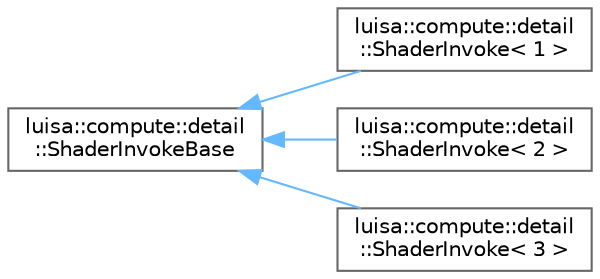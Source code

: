 digraph "类继承关系图"
{
 // LATEX_PDF_SIZE
  bgcolor="transparent";
  edge [fontname=Helvetica,fontsize=10,labelfontname=Helvetica,labelfontsize=10];
  node [fontname=Helvetica,fontsize=10,shape=box,height=0.2,width=0.4];
  rankdir="LR";
  Node0 [id="Node000000",label="luisa::compute::detail\l::ShaderInvokeBase",height=0.2,width=0.4,color="grey40", fillcolor="white", style="filled",URL="$classluisa_1_1compute_1_1detail_1_1_shader_invoke_base.html",tooltip=" "];
  Node0 -> Node1 [id="edge1344_Node000000_Node000001",dir="back",color="steelblue1",style="solid",tooltip=" "];
  Node1 [id="Node000001",label="luisa::compute::detail\l::ShaderInvoke\< 1 \>",height=0.2,width=0.4,color="grey40", fillcolor="white", style="filled",URL="$structluisa_1_1compute_1_1detail_1_1_shader_invoke_3_011_01_4.html",tooltip=" "];
  Node0 -> Node2 [id="edge1345_Node000000_Node000002",dir="back",color="steelblue1",style="solid",tooltip=" "];
  Node2 [id="Node000002",label="luisa::compute::detail\l::ShaderInvoke\< 2 \>",height=0.2,width=0.4,color="grey40", fillcolor="white", style="filled",URL="$structluisa_1_1compute_1_1detail_1_1_shader_invoke_3_012_01_4.html",tooltip=" "];
  Node0 -> Node3 [id="edge1346_Node000000_Node000003",dir="back",color="steelblue1",style="solid",tooltip=" "];
  Node3 [id="Node000003",label="luisa::compute::detail\l::ShaderInvoke\< 3 \>",height=0.2,width=0.4,color="grey40", fillcolor="white", style="filled",URL="$structluisa_1_1compute_1_1detail_1_1_shader_invoke_3_013_01_4.html",tooltip=" "];
}
